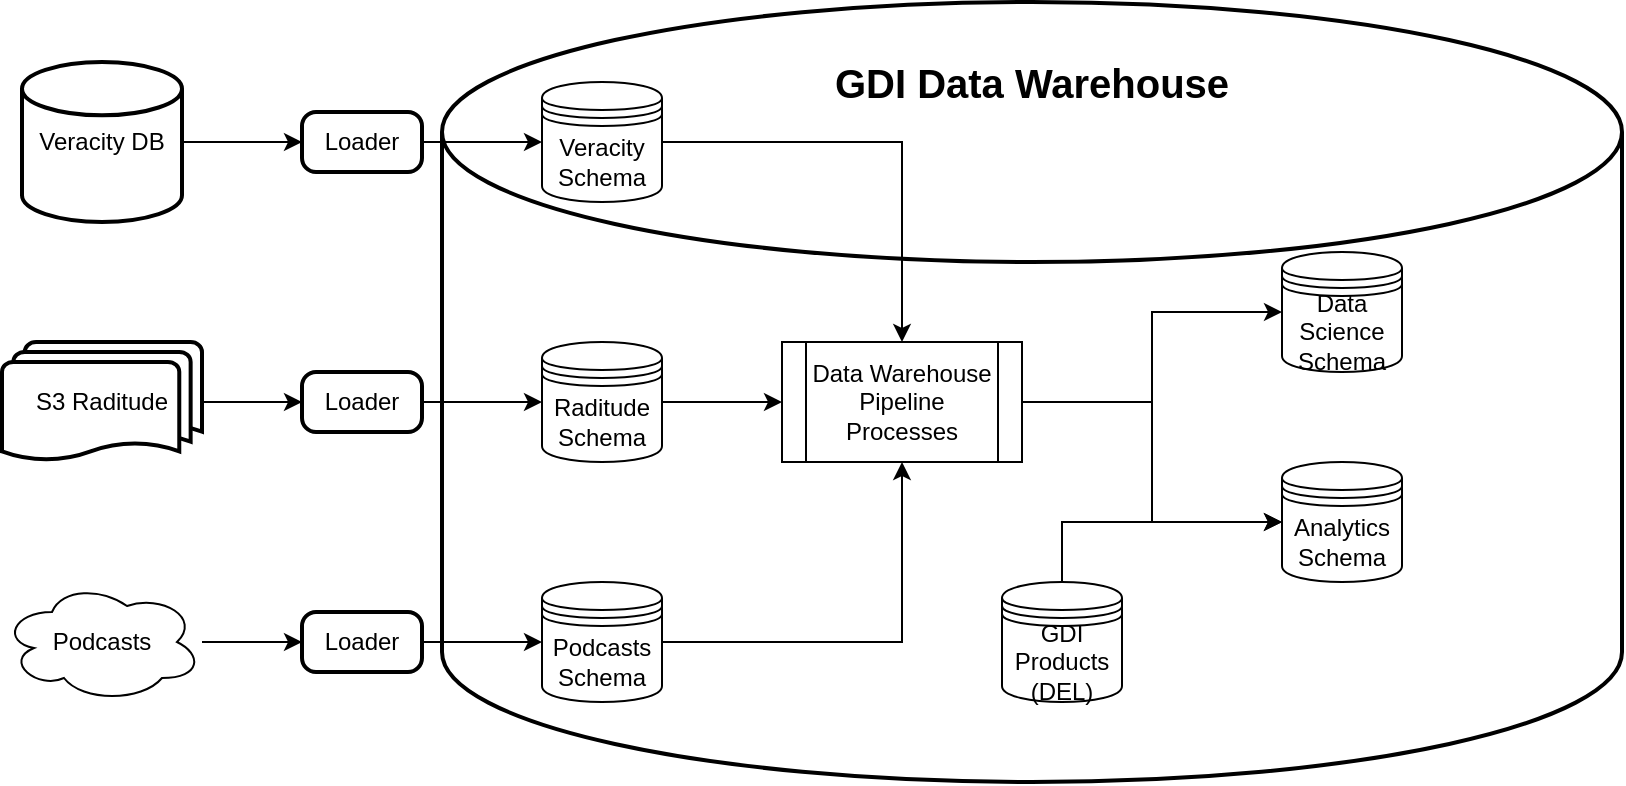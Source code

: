 <mxfile version="21.5.1" type="device">
  <diagram name="Page-1" id="PPhE4imC06pu59IxS51C">
    <mxGraphModel dx="954" dy="674" grid="1" gridSize="10" guides="1" tooltips="1" connect="1" arrows="1" fold="1" page="1" pageScale="1" pageWidth="1100" pageHeight="850" math="0" shadow="0">
      <root>
        <mxCell id="0" />
        <mxCell id="1" parent="0" />
        <mxCell id="ji_dM3Iy81vWGQJsEQYg-5" value="" style="strokeWidth=2;html=1;shape=mxgraph.flowchart.database;whiteSpace=wrap;" vertex="1" parent="1">
          <mxGeometry x="250" y="10" width="590" height="390" as="geometry" />
        </mxCell>
        <mxCell id="ji_dM3Iy81vWGQJsEQYg-9" style="edgeStyle=orthogonalEdgeStyle;rounded=0;orthogonalLoop=1;jettySize=auto;html=1;entryX=0;entryY=0.5;entryDx=0;entryDy=0;" edge="1" parent="1" source="ji_dM3Iy81vWGQJsEQYg-1" target="ji_dM3Iy81vWGQJsEQYg-7">
          <mxGeometry relative="1" as="geometry" />
        </mxCell>
        <mxCell id="ji_dM3Iy81vWGQJsEQYg-1" value="Veracity DB" style="strokeWidth=2;html=1;shape=mxgraph.flowchart.database;whiteSpace=wrap;" vertex="1" parent="1">
          <mxGeometry x="40" y="40" width="80" height="80" as="geometry" />
        </mxCell>
        <mxCell id="ji_dM3Iy81vWGQJsEQYg-13" style="edgeStyle=orthogonalEdgeStyle;rounded=0;orthogonalLoop=1;jettySize=auto;html=1;entryX=0;entryY=0.5;entryDx=0;entryDy=0;" edge="1" parent="1" source="ji_dM3Iy81vWGQJsEQYg-3" target="ji_dM3Iy81vWGQJsEQYg-11">
          <mxGeometry relative="1" as="geometry" />
        </mxCell>
        <mxCell id="ji_dM3Iy81vWGQJsEQYg-3" value="S3 Raditude" style="strokeWidth=2;html=1;shape=mxgraph.flowchart.multi-document;whiteSpace=wrap;" vertex="1" parent="1">
          <mxGeometry x="30" y="180" width="100" height="60" as="geometry" />
        </mxCell>
        <mxCell id="ji_dM3Iy81vWGQJsEQYg-17" style="edgeStyle=orthogonalEdgeStyle;rounded=0;orthogonalLoop=1;jettySize=auto;html=1;entryX=0;entryY=0.5;entryDx=0;entryDy=0;" edge="1" parent="1" source="ji_dM3Iy81vWGQJsEQYg-4" target="ji_dM3Iy81vWGQJsEQYg-16">
          <mxGeometry relative="1" as="geometry" />
        </mxCell>
        <mxCell id="ji_dM3Iy81vWGQJsEQYg-4" value="Podcasts" style="ellipse;shape=cloud;whiteSpace=wrap;html=1;align=center;" vertex="1" parent="1">
          <mxGeometry x="30" y="300" width="100" height="60" as="geometry" />
        </mxCell>
        <mxCell id="ji_dM3Iy81vWGQJsEQYg-10" style="edgeStyle=orthogonalEdgeStyle;rounded=0;orthogonalLoop=1;jettySize=auto;html=1;entryX=0;entryY=0.5;entryDx=0;entryDy=0;" edge="1" parent="1" source="ji_dM3Iy81vWGQJsEQYg-7" target="ji_dM3Iy81vWGQJsEQYg-8">
          <mxGeometry relative="1" as="geometry" />
        </mxCell>
        <mxCell id="ji_dM3Iy81vWGQJsEQYg-7" value="Loader" style="rounded=1;whiteSpace=wrap;html=1;absoluteArcSize=1;arcSize=14;strokeWidth=2;" vertex="1" parent="1">
          <mxGeometry x="180" y="65" width="60" height="30" as="geometry" />
        </mxCell>
        <mxCell id="ji_dM3Iy81vWGQJsEQYg-21" style="edgeStyle=orthogonalEdgeStyle;rounded=0;orthogonalLoop=1;jettySize=auto;html=1;entryX=0.5;entryY=0;entryDx=0;entryDy=0;" edge="1" parent="1" source="ji_dM3Iy81vWGQJsEQYg-8" target="ji_dM3Iy81vWGQJsEQYg-20">
          <mxGeometry relative="1" as="geometry" />
        </mxCell>
        <mxCell id="ji_dM3Iy81vWGQJsEQYg-8" value="Veracity Schema" style="shape=datastore;whiteSpace=wrap;html=1;" vertex="1" parent="1">
          <mxGeometry x="300" y="50" width="60" height="60" as="geometry" />
        </mxCell>
        <mxCell id="ji_dM3Iy81vWGQJsEQYg-15" style="edgeStyle=orthogonalEdgeStyle;rounded=0;orthogonalLoop=1;jettySize=auto;html=1;entryX=0;entryY=0.5;entryDx=0;entryDy=0;" edge="1" parent="1" source="ji_dM3Iy81vWGQJsEQYg-11" target="ji_dM3Iy81vWGQJsEQYg-14">
          <mxGeometry relative="1" as="geometry" />
        </mxCell>
        <mxCell id="ji_dM3Iy81vWGQJsEQYg-11" value="Loader" style="rounded=1;whiteSpace=wrap;html=1;absoluteArcSize=1;arcSize=14;strokeWidth=2;" vertex="1" parent="1">
          <mxGeometry x="180" y="195" width="60" height="30" as="geometry" />
        </mxCell>
        <mxCell id="ji_dM3Iy81vWGQJsEQYg-22" style="edgeStyle=orthogonalEdgeStyle;rounded=0;orthogonalLoop=1;jettySize=auto;html=1;entryX=0;entryY=0.5;entryDx=0;entryDy=0;" edge="1" parent="1" source="ji_dM3Iy81vWGQJsEQYg-14" target="ji_dM3Iy81vWGQJsEQYg-20">
          <mxGeometry relative="1" as="geometry" />
        </mxCell>
        <mxCell id="ji_dM3Iy81vWGQJsEQYg-14" value="Raditude Schema" style="shape=datastore;whiteSpace=wrap;html=1;" vertex="1" parent="1">
          <mxGeometry x="300" y="180" width="60" height="60" as="geometry" />
        </mxCell>
        <mxCell id="ji_dM3Iy81vWGQJsEQYg-19" style="edgeStyle=orthogonalEdgeStyle;rounded=0;orthogonalLoop=1;jettySize=auto;html=1;entryX=0;entryY=0.5;entryDx=0;entryDy=0;" edge="1" parent="1" source="ji_dM3Iy81vWGQJsEQYg-16" target="ji_dM3Iy81vWGQJsEQYg-18">
          <mxGeometry relative="1" as="geometry" />
        </mxCell>
        <mxCell id="ji_dM3Iy81vWGQJsEQYg-16" value="Loader" style="rounded=1;whiteSpace=wrap;html=1;absoluteArcSize=1;arcSize=14;strokeWidth=2;" vertex="1" parent="1">
          <mxGeometry x="180" y="315" width="60" height="30" as="geometry" />
        </mxCell>
        <mxCell id="ji_dM3Iy81vWGQJsEQYg-23" style="edgeStyle=orthogonalEdgeStyle;rounded=0;orthogonalLoop=1;jettySize=auto;html=1;" edge="1" parent="1" source="ji_dM3Iy81vWGQJsEQYg-18" target="ji_dM3Iy81vWGQJsEQYg-20">
          <mxGeometry relative="1" as="geometry" />
        </mxCell>
        <mxCell id="ji_dM3Iy81vWGQJsEQYg-18" value="Podcasts Schema" style="shape=datastore;whiteSpace=wrap;html=1;" vertex="1" parent="1">
          <mxGeometry x="300" y="300" width="60" height="60" as="geometry" />
        </mxCell>
        <mxCell id="ji_dM3Iy81vWGQJsEQYg-29" style="edgeStyle=orthogonalEdgeStyle;rounded=0;orthogonalLoop=1;jettySize=auto;html=1;entryX=0;entryY=0.5;entryDx=0;entryDy=0;" edge="1" parent="1" source="ji_dM3Iy81vWGQJsEQYg-20" target="ji_dM3Iy81vWGQJsEQYg-26">
          <mxGeometry relative="1" as="geometry" />
        </mxCell>
        <mxCell id="ji_dM3Iy81vWGQJsEQYg-30" style="edgeStyle=orthogonalEdgeStyle;rounded=0;orthogonalLoop=1;jettySize=auto;html=1;" edge="1" parent="1" source="ji_dM3Iy81vWGQJsEQYg-20" target="ji_dM3Iy81vWGQJsEQYg-27">
          <mxGeometry relative="1" as="geometry" />
        </mxCell>
        <mxCell id="ji_dM3Iy81vWGQJsEQYg-20" value="Data Warehouse Pipeline Processes" style="shape=process;whiteSpace=wrap;html=1;backgroundOutline=1;" vertex="1" parent="1">
          <mxGeometry x="420" y="180" width="120" height="60" as="geometry" />
        </mxCell>
        <mxCell id="ji_dM3Iy81vWGQJsEQYg-26" value="Data Science Schema" style="shape=datastore;whiteSpace=wrap;html=1;" vertex="1" parent="1">
          <mxGeometry x="670" y="135" width="60" height="60" as="geometry" />
        </mxCell>
        <mxCell id="ji_dM3Iy81vWGQJsEQYg-27" value="Analytics Schema" style="shape=datastore;whiteSpace=wrap;html=1;" vertex="1" parent="1">
          <mxGeometry x="670" y="240" width="60" height="60" as="geometry" />
        </mxCell>
        <mxCell id="ji_dM3Iy81vWGQJsEQYg-31" value="&lt;b&gt;&lt;font style=&quot;font-size: 20px;&quot;&gt;GDI Data Warehouse&lt;/font&gt;&lt;/b&gt;" style="text;html=1;strokeColor=none;fillColor=none;align=center;verticalAlign=middle;whiteSpace=wrap;rounded=0;" vertex="1" parent="1">
          <mxGeometry x="430" y="20" width="230" height="60" as="geometry" />
        </mxCell>
        <mxCell id="ji_dM3Iy81vWGQJsEQYg-36" style="edgeStyle=orthogonalEdgeStyle;rounded=0;orthogonalLoop=1;jettySize=auto;html=1;entryX=0;entryY=0.5;entryDx=0;entryDy=0;exitX=0.5;exitY=0;exitDx=0;exitDy=0;" edge="1" parent="1">
          <mxGeometry relative="1" as="geometry">
            <mxPoint x="560" y="360" as="sourcePoint" />
            <mxPoint x="670" y="270" as="targetPoint" />
            <Array as="points">
              <mxPoint x="560" y="270" />
            </Array>
          </mxGeometry>
        </mxCell>
        <mxCell id="ji_dM3Iy81vWGQJsEQYg-35" value="GDI Products (DEL)" style="shape=datastore;whiteSpace=wrap;html=1;" vertex="1" parent="1">
          <mxGeometry x="530" y="300" width="60" height="60" as="geometry" />
        </mxCell>
      </root>
    </mxGraphModel>
  </diagram>
</mxfile>

